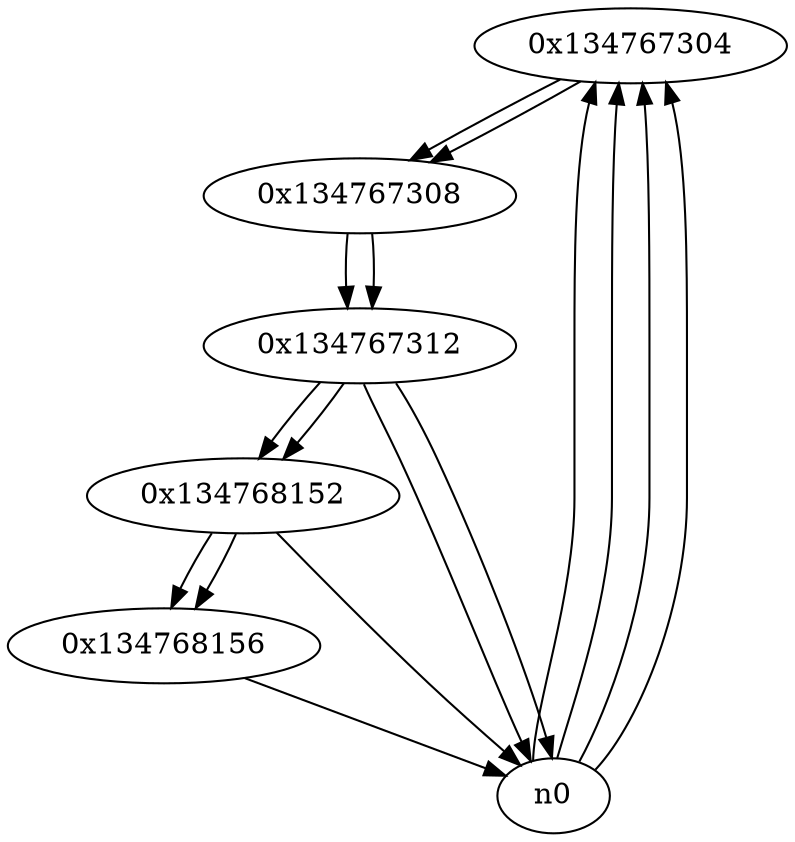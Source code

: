 digraph G{
/* nodes */
  n1 [label="0x134767304"]
  n2 [label="0x134767308"]
  n3 [label="0x134767312"]
  n4 [label="0x134768152"]
  n5 [label="0x134768156"]
/* edges */
n1 -> n2;
n0 -> n1;
n0 -> n1;
n0 -> n1;
n0 -> n1;
n2 -> n3;
n1 -> n2;
n3 -> n4;
n3 -> n0;
n3 -> n0;
n2 -> n3;
n4 -> n5;
n4 -> n0;
n3 -> n4;
n5 -> n0;
n4 -> n5;
}
